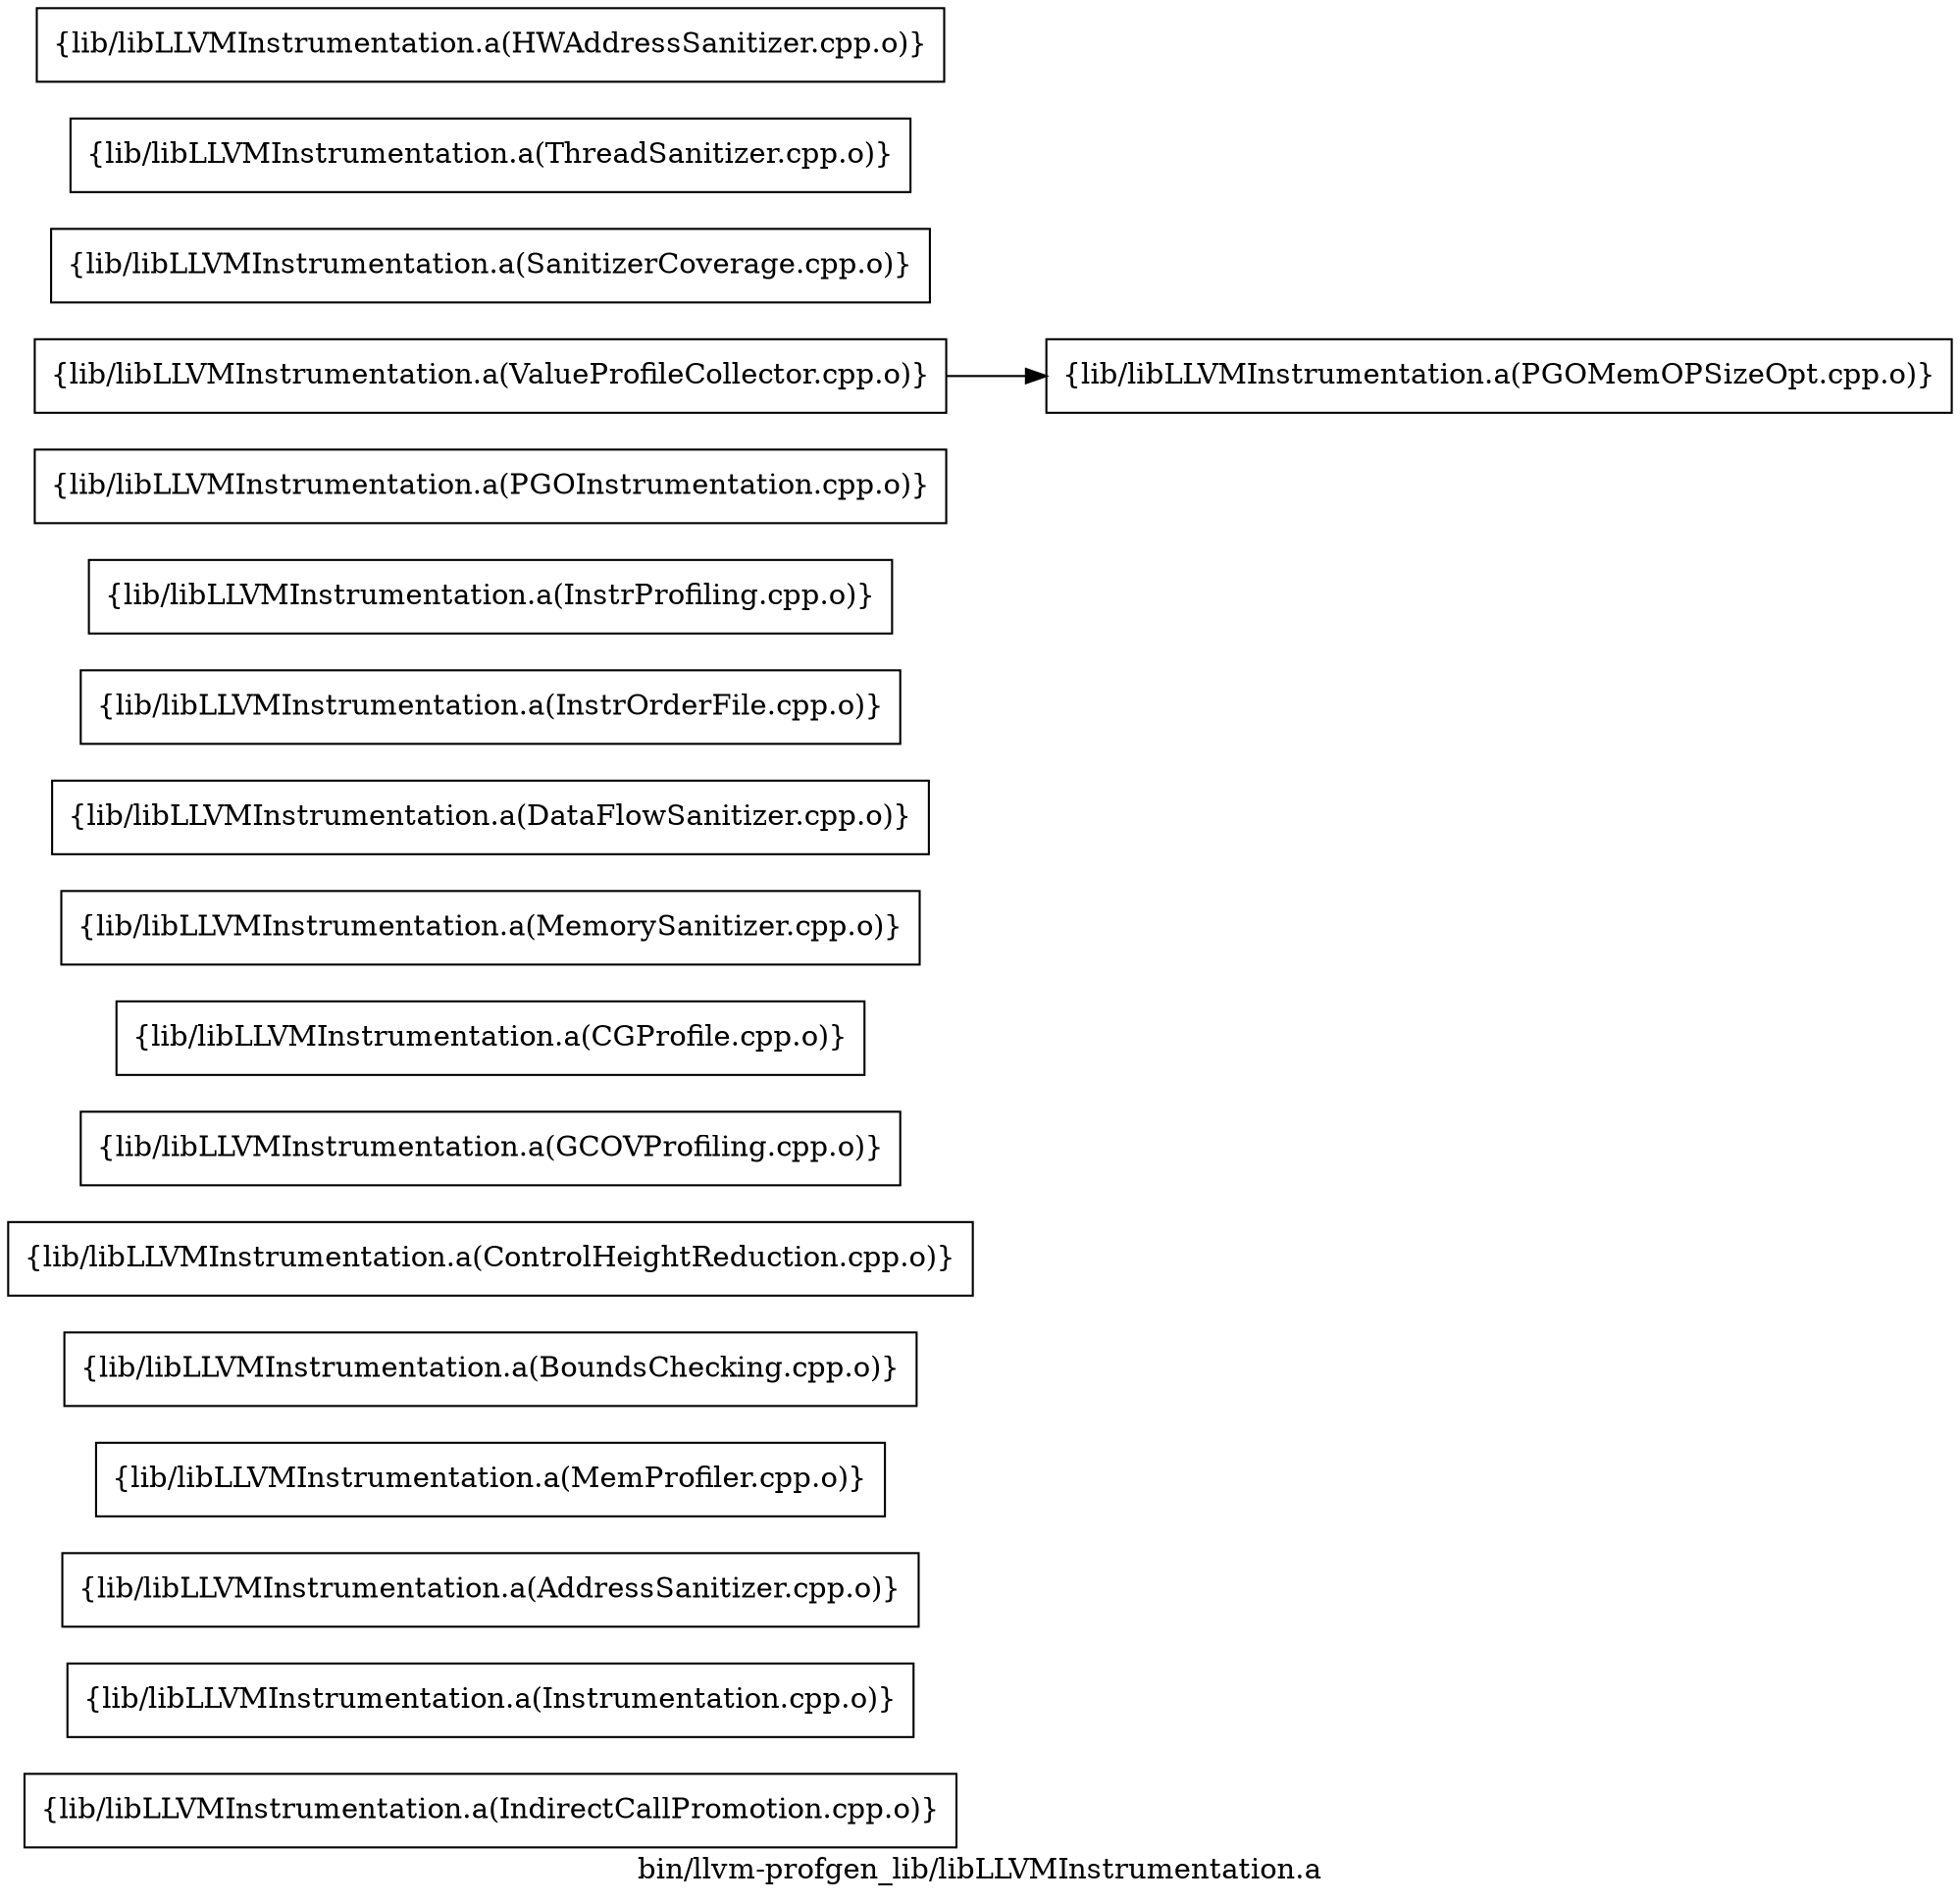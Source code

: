 digraph "bin/llvm-profgen_lib/libLLVMInstrumentation.a" {
	label="bin/llvm-profgen_lib/libLLVMInstrumentation.a";
	rankdir=LR;

	Node0x5599c506ec18 [shape=record,shape=box,group=0,label="{lib/libLLVMInstrumentation.a(IndirectCallPromotion.cpp.o)}"];
	Node0x5599c506f348 [shape=record,shape=box,group=0,label="{lib/libLLVMInstrumentation.a(Instrumentation.cpp.o)}"];
	Node0x5599c506e628 [shape=record,shape=box,group=0,label="{lib/libLLVMInstrumentation.a(AddressSanitizer.cpp.o)}"];
	Node0x5599c506e038 [shape=record,shape=box,group=0,label="{lib/libLLVMInstrumentation.a(MemProfiler.cpp.o)}"];
	Node0x5599c506d3b8 [shape=record,shape=box,group=0,label="{lib/libLLVMInstrumentation.a(BoundsChecking.cpp.o)}"];
	Node0x5599c5063c78 [shape=record,shape=box,group=0,label="{lib/libLLVMInstrumentation.a(ControlHeightReduction.cpp.o)}"];
	Node0x5599c5064cb8 [shape=record,shape=box,group=0,label="{lib/libLLVMInstrumentation.a(GCOVProfiling.cpp.o)}"];
	Node0x5599c5065488 [shape=record,shape=box,group=0,label="{lib/libLLVMInstrumentation.a(CGProfile.cpp.o)}"];
	Node0x5599c506aca8 [shape=record,shape=box,group=0,label="{lib/libLLVMInstrumentation.a(MemorySanitizer.cpp.o)}"];
	Node0x5599c506b388 [shape=record,shape=box,group=0,label="{lib/libLLVMInstrumentation.a(DataFlowSanitizer.cpp.o)}"];
	Node0x5599c506c558 [shape=record,shape=box,group=0,label="{lib/libLLVMInstrumentation.a(InstrOrderFile.cpp.o)}"];
	Node0x5599c50682c8 [shape=record,shape=box,group=0,label="{lib/libLLVMInstrumentation.a(InstrProfiling.cpp.o)}"];
	Node0x5599c5068408 [shape=record,shape=box,group=0,label="{lib/libLLVMInstrumentation.a(PGOInstrumentation.cpp.o)}"];
	Node0x5599c5070518 [shape=record,shape=box,group=0,label="{lib/libLLVMInstrumentation.a(PGOMemOPSizeOpt.cpp.o)}"];
	Node0x5599c5070248 [shape=record,shape=box,group=0,label="{lib/libLLVMInstrumentation.a(SanitizerCoverage.cpp.o)}"];
	Node0x5599c506f528 [shape=record,shape=box,group=0,label="{lib/libLLVMInstrumentation.a(ValueProfileCollector.cpp.o)}"];
	Node0x5599c506f528 -> Node0x5599c5070518;
	Node0x5599c5071b48 [shape=record,shape=box,group=0,label="{lib/libLLVMInstrumentation.a(ThreadSanitizer.cpp.o)}"];
	Node0x5599c5071738 [shape=record,shape=box,group=0,label="{lib/libLLVMInstrumentation.a(HWAddressSanitizer.cpp.o)}"];
}

